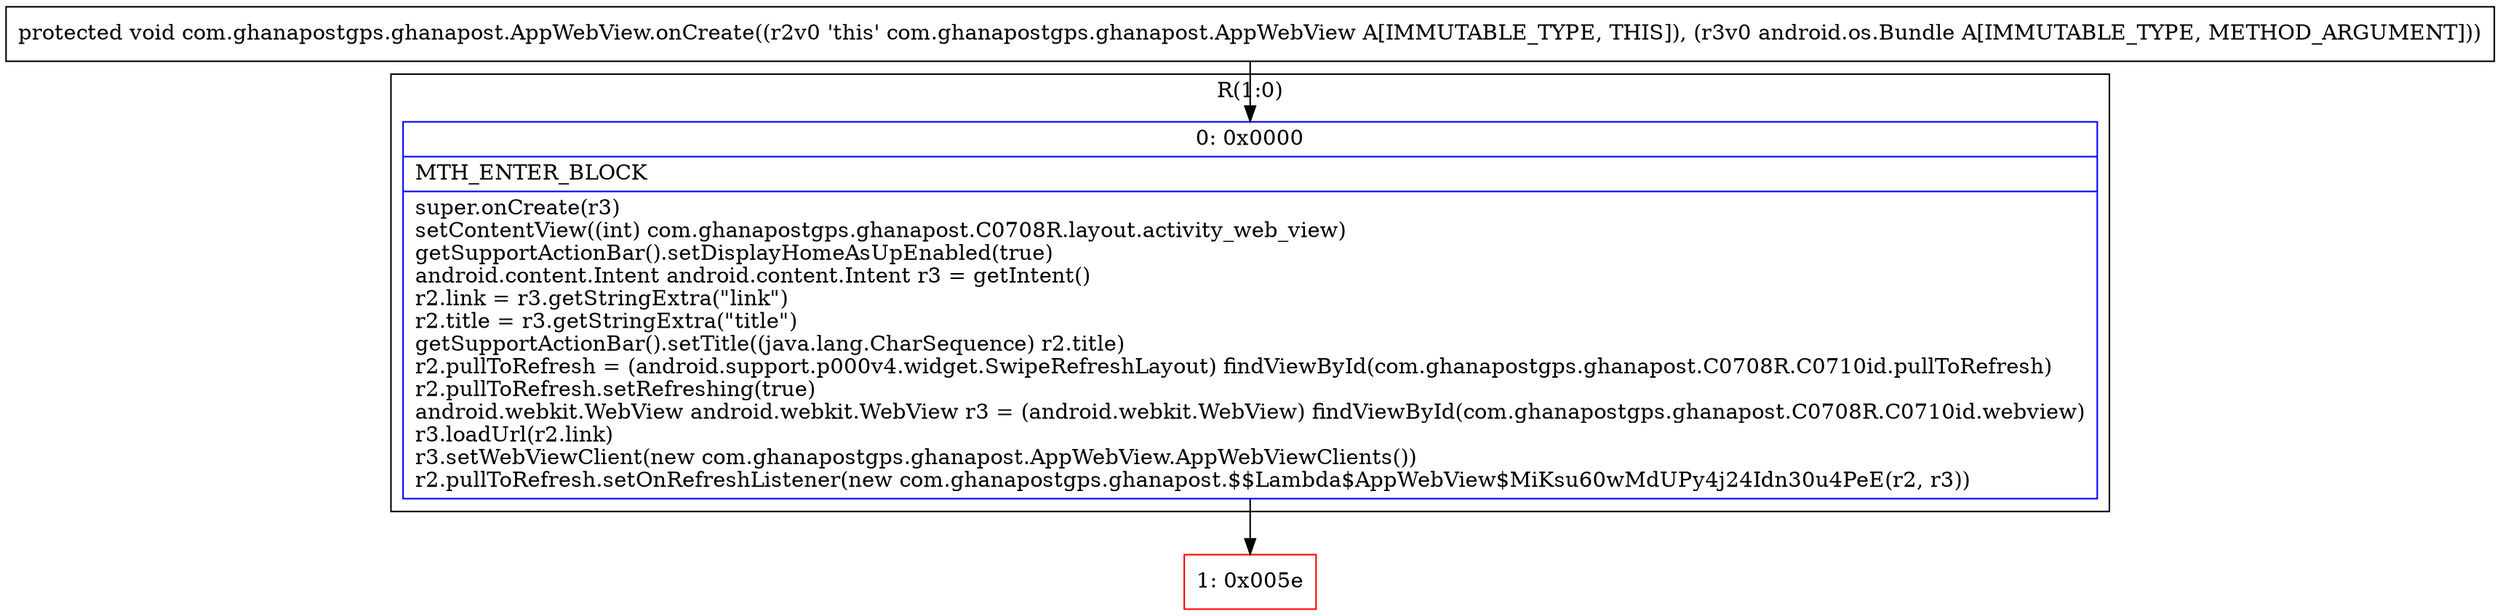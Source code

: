 digraph "CFG forcom.ghanapostgps.ghanapost.AppWebView.onCreate(Landroid\/os\/Bundle;)V" {
subgraph cluster_Region_1907264975 {
label = "R(1:0)";
node [shape=record,color=blue];
Node_0 [shape=record,label="{0\:\ 0x0000|MTH_ENTER_BLOCK\l|super.onCreate(r3)\lsetContentView((int) com.ghanapostgps.ghanapost.C0708R.layout.activity_web_view)\lgetSupportActionBar().setDisplayHomeAsUpEnabled(true)\landroid.content.Intent android.content.Intent r3 = getIntent()\lr2.link = r3.getStringExtra(\"link\")\lr2.title = r3.getStringExtra(\"title\")\lgetSupportActionBar().setTitle((java.lang.CharSequence) r2.title)\lr2.pullToRefresh = (android.support.p000v4.widget.SwipeRefreshLayout) findViewById(com.ghanapostgps.ghanapost.C0708R.C0710id.pullToRefresh)\lr2.pullToRefresh.setRefreshing(true)\landroid.webkit.WebView android.webkit.WebView r3 = (android.webkit.WebView) findViewById(com.ghanapostgps.ghanapost.C0708R.C0710id.webview)\lr3.loadUrl(r2.link)\lr3.setWebViewClient(new com.ghanapostgps.ghanapost.AppWebView.AppWebViewClients())\lr2.pullToRefresh.setOnRefreshListener(new com.ghanapostgps.ghanapost.$$Lambda$AppWebView$MiKsu60wMdUPy4j24Idn30u4PeE(r2, r3))\l}"];
}
Node_1 [shape=record,color=red,label="{1\:\ 0x005e}"];
MethodNode[shape=record,label="{protected void com.ghanapostgps.ghanapost.AppWebView.onCreate((r2v0 'this' com.ghanapostgps.ghanapost.AppWebView A[IMMUTABLE_TYPE, THIS]), (r3v0 android.os.Bundle A[IMMUTABLE_TYPE, METHOD_ARGUMENT])) }"];
MethodNode -> Node_0;
Node_0 -> Node_1;
}

